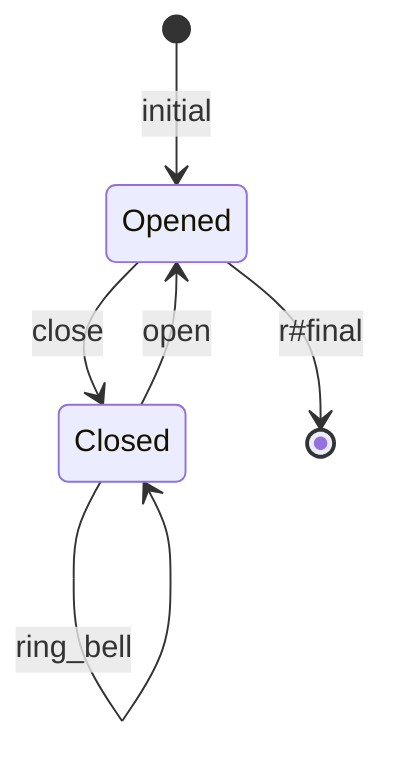stateDiagram-v2
[*] --> Opened : initial
Closed --> Closed : ring_bell
Closed --> Opened : open
Opened --> Closed : close
Opened --> [*] : r#final